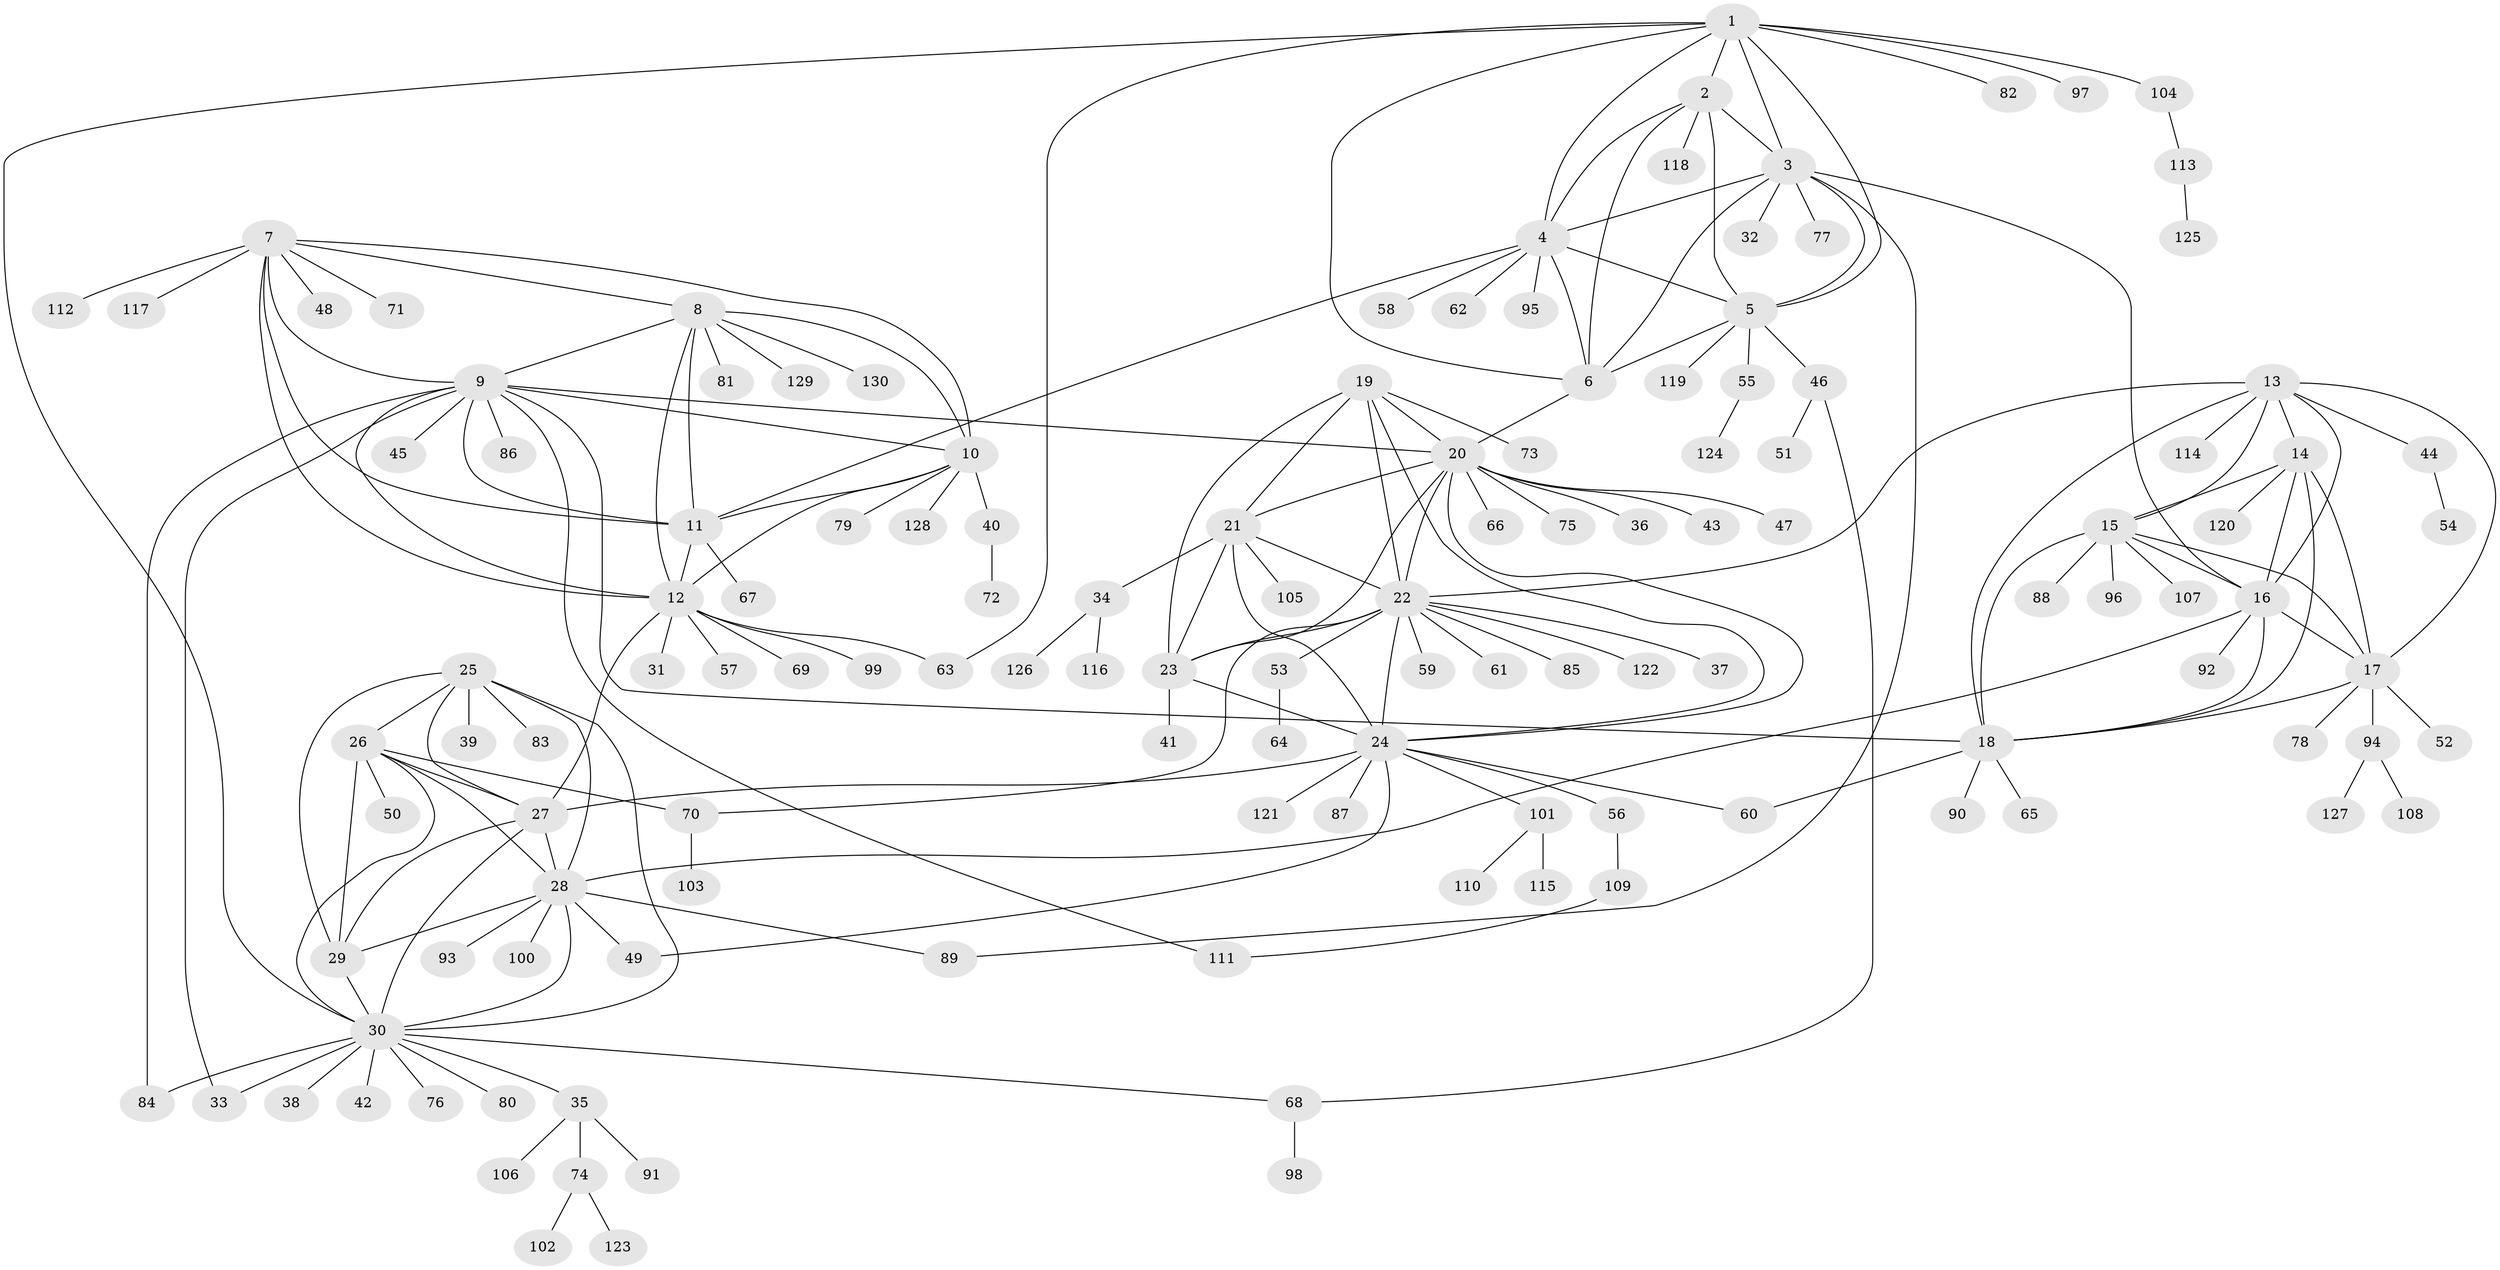 // coarse degree distribution, {9: 0.02, 5: 0.04, 11: 0.05, 7: 0.04, 20: 0.01, 6: 0.02, 10: 0.02, 4: 0.02, 3: 0.02, 1: 0.63, 2: 0.13}
// Generated by graph-tools (version 1.1) at 2025/42/03/06/25 10:42:14]
// undirected, 130 vertices, 194 edges
graph export_dot {
graph [start="1"]
  node [color=gray90,style=filled];
  1;
  2;
  3;
  4;
  5;
  6;
  7;
  8;
  9;
  10;
  11;
  12;
  13;
  14;
  15;
  16;
  17;
  18;
  19;
  20;
  21;
  22;
  23;
  24;
  25;
  26;
  27;
  28;
  29;
  30;
  31;
  32;
  33;
  34;
  35;
  36;
  37;
  38;
  39;
  40;
  41;
  42;
  43;
  44;
  45;
  46;
  47;
  48;
  49;
  50;
  51;
  52;
  53;
  54;
  55;
  56;
  57;
  58;
  59;
  60;
  61;
  62;
  63;
  64;
  65;
  66;
  67;
  68;
  69;
  70;
  71;
  72;
  73;
  74;
  75;
  76;
  77;
  78;
  79;
  80;
  81;
  82;
  83;
  84;
  85;
  86;
  87;
  88;
  89;
  90;
  91;
  92;
  93;
  94;
  95;
  96;
  97;
  98;
  99;
  100;
  101;
  102;
  103;
  104;
  105;
  106;
  107;
  108;
  109;
  110;
  111;
  112;
  113;
  114;
  115;
  116;
  117;
  118;
  119;
  120;
  121;
  122;
  123;
  124;
  125;
  126;
  127;
  128;
  129;
  130;
  1 -- 2;
  1 -- 3;
  1 -- 4;
  1 -- 5;
  1 -- 6;
  1 -- 30;
  1 -- 63;
  1 -- 82;
  1 -- 97;
  1 -- 104;
  2 -- 3;
  2 -- 4;
  2 -- 5;
  2 -- 6;
  2 -- 118;
  3 -- 4;
  3 -- 5;
  3 -- 6;
  3 -- 16;
  3 -- 32;
  3 -- 77;
  3 -- 89;
  4 -- 5;
  4 -- 6;
  4 -- 11;
  4 -- 58;
  4 -- 62;
  4 -- 95;
  5 -- 6;
  5 -- 46;
  5 -- 55;
  5 -- 119;
  6 -- 20;
  7 -- 8;
  7 -- 9;
  7 -- 10;
  7 -- 11;
  7 -- 12;
  7 -- 48;
  7 -- 71;
  7 -- 112;
  7 -- 117;
  8 -- 9;
  8 -- 10;
  8 -- 11;
  8 -- 12;
  8 -- 81;
  8 -- 129;
  8 -- 130;
  9 -- 10;
  9 -- 11;
  9 -- 12;
  9 -- 18;
  9 -- 20;
  9 -- 33;
  9 -- 45;
  9 -- 84;
  9 -- 86;
  9 -- 111;
  10 -- 11;
  10 -- 12;
  10 -- 40;
  10 -- 79;
  10 -- 128;
  11 -- 12;
  11 -- 67;
  12 -- 27;
  12 -- 31;
  12 -- 57;
  12 -- 63;
  12 -- 69;
  12 -- 99;
  13 -- 14;
  13 -- 15;
  13 -- 16;
  13 -- 17;
  13 -- 18;
  13 -- 22;
  13 -- 44;
  13 -- 114;
  14 -- 15;
  14 -- 16;
  14 -- 17;
  14 -- 18;
  14 -- 120;
  15 -- 16;
  15 -- 17;
  15 -- 18;
  15 -- 88;
  15 -- 96;
  15 -- 107;
  16 -- 17;
  16 -- 18;
  16 -- 28;
  16 -- 92;
  17 -- 18;
  17 -- 52;
  17 -- 78;
  17 -- 94;
  18 -- 60;
  18 -- 65;
  18 -- 90;
  19 -- 20;
  19 -- 21;
  19 -- 22;
  19 -- 23;
  19 -- 24;
  19 -- 73;
  20 -- 21;
  20 -- 22;
  20 -- 23;
  20 -- 24;
  20 -- 36;
  20 -- 43;
  20 -- 47;
  20 -- 66;
  20 -- 75;
  21 -- 22;
  21 -- 23;
  21 -- 24;
  21 -- 34;
  21 -- 105;
  22 -- 23;
  22 -- 24;
  22 -- 37;
  22 -- 53;
  22 -- 59;
  22 -- 61;
  22 -- 70;
  22 -- 85;
  22 -- 122;
  23 -- 24;
  23 -- 41;
  24 -- 27;
  24 -- 49;
  24 -- 56;
  24 -- 60;
  24 -- 87;
  24 -- 101;
  24 -- 121;
  25 -- 26;
  25 -- 27;
  25 -- 28;
  25 -- 29;
  25 -- 30;
  25 -- 39;
  25 -- 83;
  26 -- 27;
  26 -- 28;
  26 -- 29;
  26 -- 30;
  26 -- 50;
  26 -- 70;
  27 -- 28;
  27 -- 29;
  27 -- 30;
  28 -- 29;
  28 -- 30;
  28 -- 49;
  28 -- 89;
  28 -- 93;
  28 -- 100;
  29 -- 30;
  30 -- 33;
  30 -- 35;
  30 -- 38;
  30 -- 42;
  30 -- 68;
  30 -- 76;
  30 -- 80;
  30 -- 84;
  34 -- 116;
  34 -- 126;
  35 -- 74;
  35 -- 91;
  35 -- 106;
  40 -- 72;
  44 -- 54;
  46 -- 51;
  46 -- 68;
  53 -- 64;
  55 -- 124;
  56 -- 109;
  68 -- 98;
  70 -- 103;
  74 -- 102;
  74 -- 123;
  94 -- 108;
  94 -- 127;
  101 -- 110;
  101 -- 115;
  104 -- 113;
  109 -- 111;
  113 -- 125;
}
